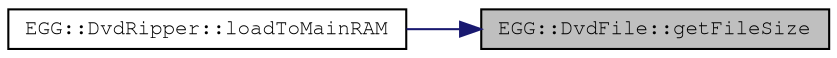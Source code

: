 digraph "EGG::DvdFile::getFileSize"
{
 // LATEX_PDF_SIZE
  edge [fontname="FreeMono",fontsize="10",labelfontname="FreeMono",labelfontsize="10"];
  node [fontname="FreeMono",fontsize="10",shape=record];
  rankdir="RL";
  Node1 [label="EGG::DvdFile::getFileSize",height=0.2,width=0.4,color="black", fillcolor="grey75", style="filled", fontcolor="black",tooltip="Get the filesize."];
  Node1 -> Node2 [dir="back",color="midnightblue",fontsize="10",style="solid",fontname="FreeMono"];
  Node2 [label="EGG::DvdRipper::loadToMainRAM",height=0.2,width=0.4,color="black", fillcolor="white", style="filled",URL="$class_e_g_g_1_1_dvd_ripper.html#a83d23067cf839035ec049ac6a8761e85",tooltip="Load a file on the disc to main RAM given the DvdFile wrapper."];
}

